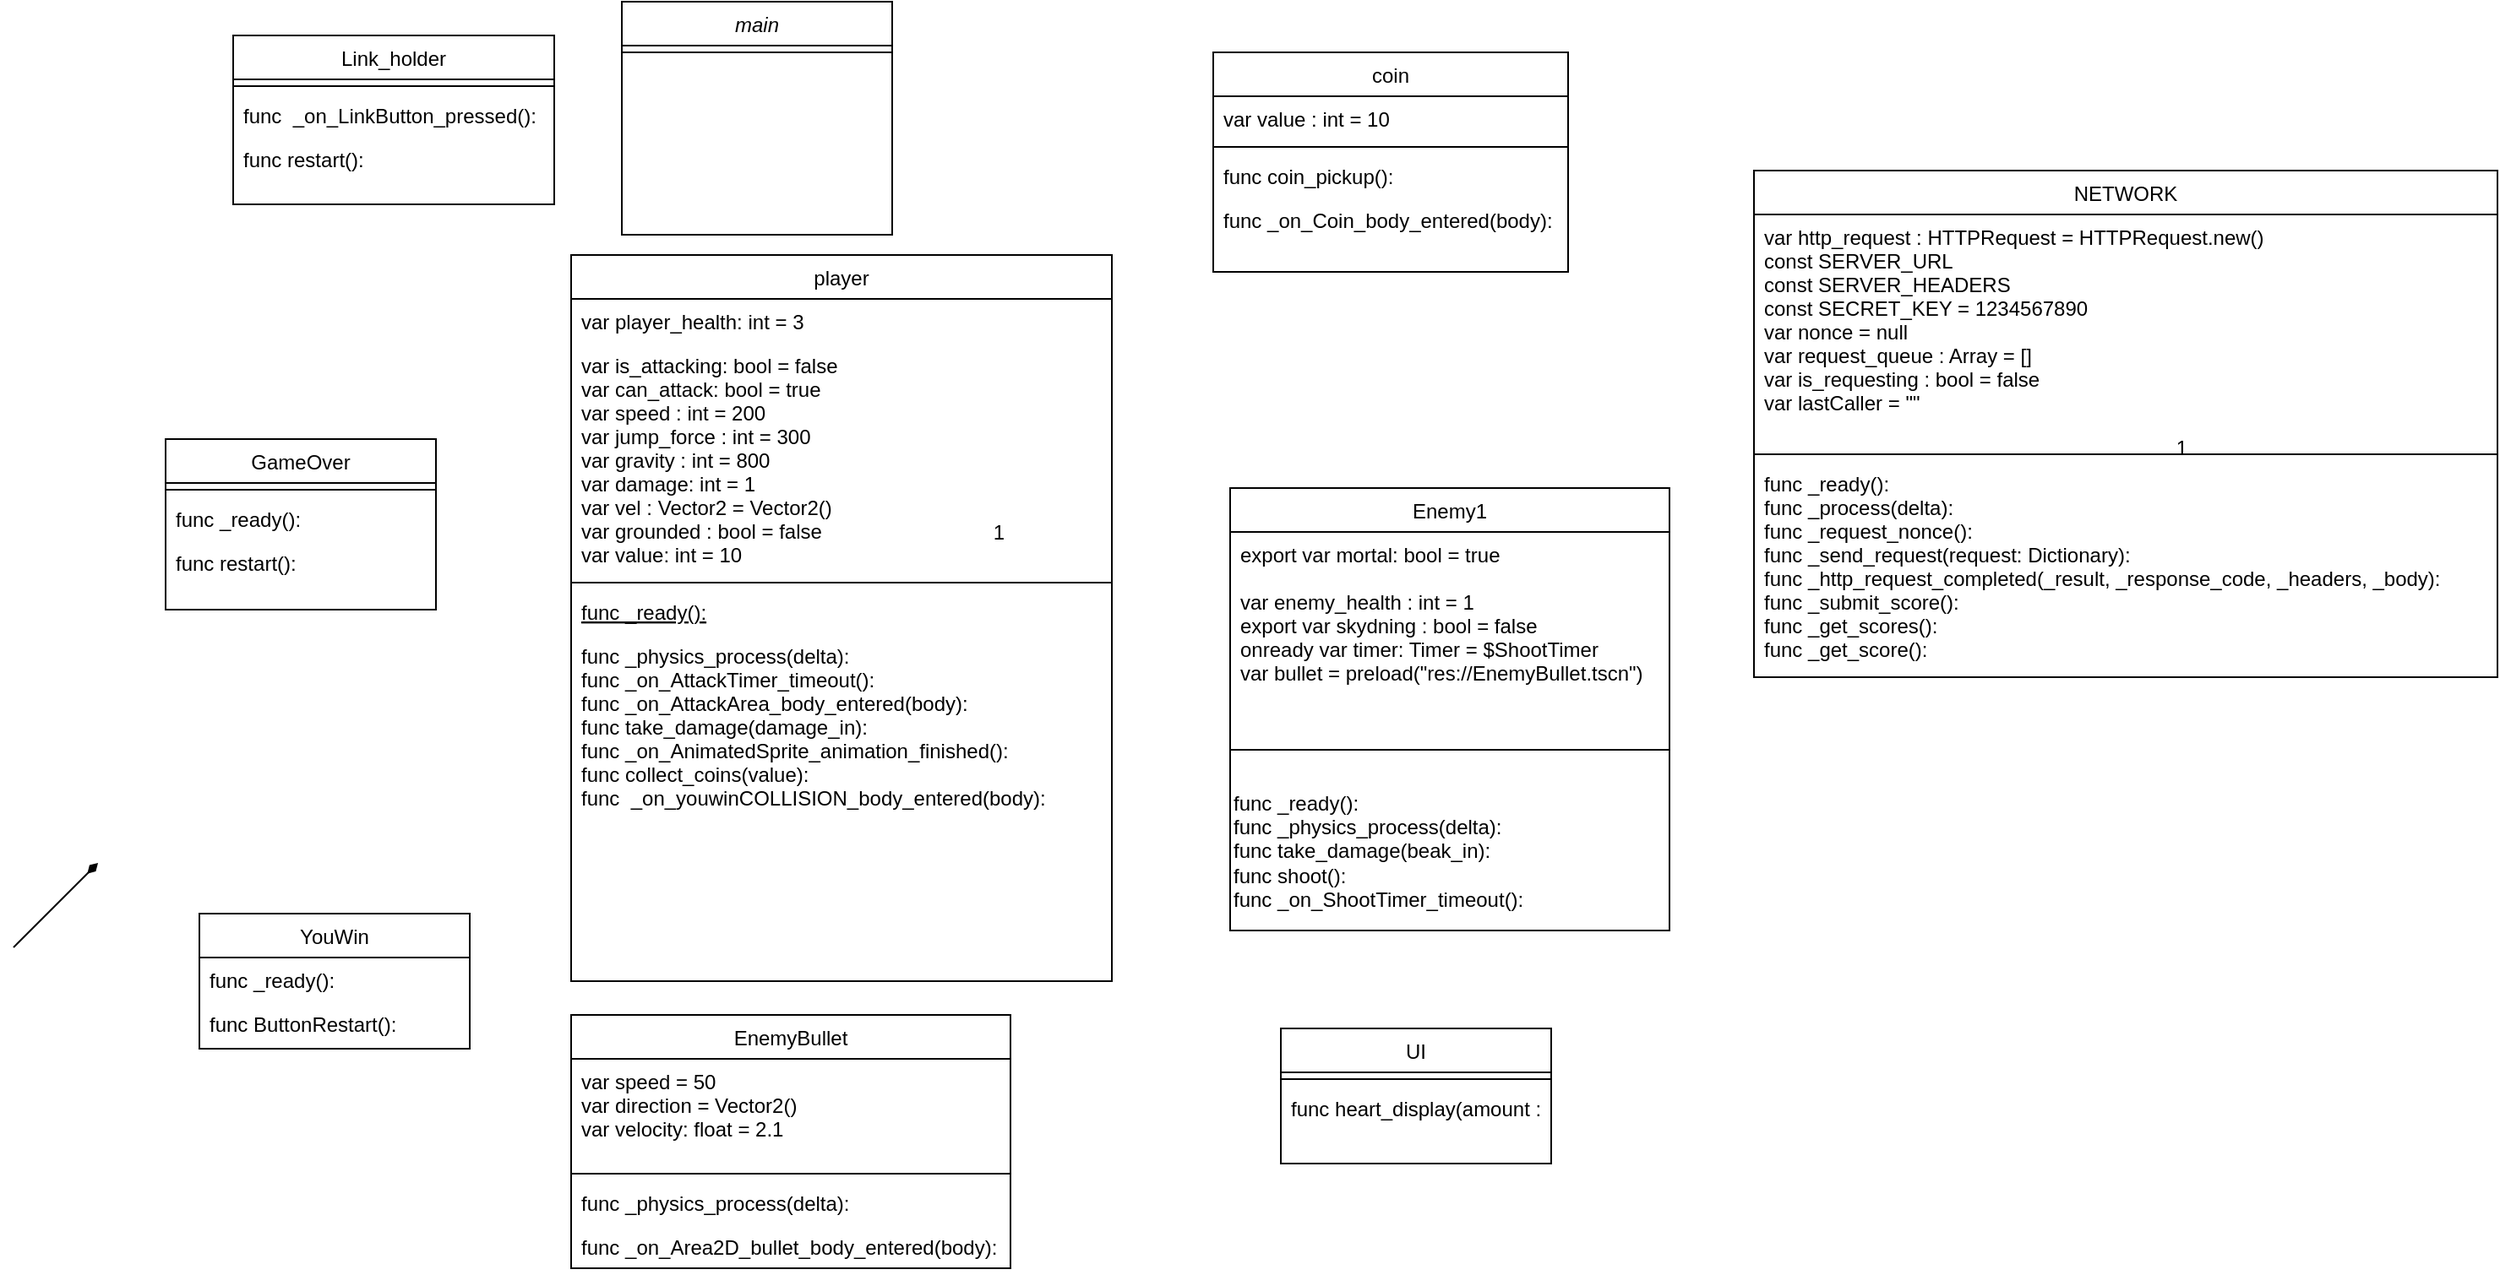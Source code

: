 <mxfile version="24.2.3" type="github">
  <diagram id="C5RBs43oDa-KdzZeNtuy" name="Page-1">
    <mxGraphModel dx="2812" dy="1233" grid="1" gridSize="10" guides="1" tooltips="1" connect="1" arrows="1" fold="1" page="1" pageScale="1" pageWidth="827" pageHeight="1169" math="0" shadow="0">
      <root>
        <mxCell id="WIyWlLk6GJQsqaUBKTNV-0" />
        <mxCell id="WIyWlLk6GJQsqaUBKTNV-1" parent="WIyWlLk6GJQsqaUBKTNV-0" />
        <mxCell id="zkfFHV4jXpPFQw0GAbJ--0" value="main&#xa;" style="swimlane;fontStyle=2;align=center;verticalAlign=top;childLayout=stackLayout;horizontal=1;startSize=26;horizontalStack=0;resizeParent=1;resizeLast=0;collapsible=1;marginBottom=0;rounded=0;shadow=0;strokeWidth=1;" parent="WIyWlLk6GJQsqaUBKTNV-1" vertex="1">
          <mxGeometry x="280" y="110" width="160" height="138" as="geometry">
            <mxRectangle x="230" y="140" width="160" height="26" as="alternateBounds" />
          </mxGeometry>
        </mxCell>
        <mxCell id="zkfFHV4jXpPFQw0GAbJ--4" value="" style="line;html=1;strokeWidth=1;align=left;verticalAlign=middle;spacingTop=-1;spacingLeft=3;spacingRight=3;rotatable=0;labelPosition=right;points=[];portConstraint=eastwest;" parent="zkfFHV4jXpPFQw0GAbJ--0" vertex="1">
          <mxGeometry y="26" width="160" height="8" as="geometry" />
        </mxCell>
        <mxCell id="zkfFHV4jXpPFQw0GAbJ--6" value="player&#xa;" style="swimlane;fontStyle=0;align=center;verticalAlign=top;childLayout=stackLayout;horizontal=1;startSize=26;horizontalStack=0;resizeParent=1;resizeLast=0;collapsible=1;marginBottom=0;rounded=0;shadow=0;strokeWidth=1;" parent="WIyWlLk6GJQsqaUBKTNV-1" vertex="1">
          <mxGeometry x="250" y="260" width="320" height="430" as="geometry">
            <mxRectangle x="130" y="380" width="160" height="26" as="alternateBounds" />
          </mxGeometry>
        </mxCell>
        <mxCell id="zkfFHV4jXpPFQw0GAbJ--7" value="var player_health: int = 3" style="text;align=left;verticalAlign=top;spacingLeft=4;spacingRight=4;overflow=hidden;rotatable=0;points=[[0,0.5],[1,0.5]];portConstraint=eastwest;" parent="zkfFHV4jXpPFQw0GAbJ--6" vertex="1">
          <mxGeometry y="26" width="320" height="26" as="geometry" />
        </mxCell>
        <mxCell id="zkfFHV4jXpPFQw0GAbJ--8" value="var is_attacking: bool = false&#xa;var can_attack: bool = true&#xa;var speed : int = 200&#xa;var jump_force : int = 300&#xa;var gravity : int = 800&#xa;var damage: int = 1&#xa;var vel : Vector2 = Vector2()&#xa;var grounded : bool = false&#xa;var value: int = 10" style="text;align=left;verticalAlign=top;spacingLeft=4;spacingRight=4;overflow=hidden;rotatable=0;points=[[0,0.5],[1,0.5]];portConstraint=eastwest;rounded=0;shadow=0;html=0;" parent="zkfFHV4jXpPFQw0GAbJ--6" vertex="1">
          <mxGeometry y="52" width="320" height="138" as="geometry" />
        </mxCell>
        <mxCell id="zkfFHV4jXpPFQw0GAbJ--9" value="" style="line;html=1;strokeWidth=1;align=left;verticalAlign=middle;spacingTop=-1;spacingLeft=3;spacingRight=3;rotatable=0;labelPosition=right;points=[];portConstraint=eastwest;" parent="zkfFHV4jXpPFQw0GAbJ--6" vertex="1">
          <mxGeometry y="190" width="320" height="8" as="geometry" />
        </mxCell>
        <mxCell id="zkfFHV4jXpPFQw0GAbJ--10" value="func _ready():&#xa;&#xa;" style="text;align=left;verticalAlign=top;spacingLeft=4;spacingRight=4;overflow=hidden;rotatable=0;points=[[0,0.5],[1,0.5]];portConstraint=eastwest;fontStyle=4" parent="zkfFHV4jXpPFQw0GAbJ--6" vertex="1">
          <mxGeometry y="198" width="320" height="26" as="geometry" />
        </mxCell>
        <mxCell id="zkfFHV4jXpPFQw0GAbJ--11" value="func _physics_process(delta):&#xa;func _on_AttackTimer_timeout():&#xa;func _on_AttackArea_body_entered(body):&#xa;func take_damage(damage_in):&#xa;func _on_AnimatedSprite_animation_finished():&#xa;func collect_coins(value):&#xa;func  _on_youwinCOLLISION_body_entered(body):&#xa;&#xa;" style="text;align=left;verticalAlign=top;spacingLeft=4;spacingRight=4;overflow=hidden;rotatable=0;points=[[0,0.5],[1,0.5]];portConstraint=eastwest;" parent="zkfFHV4jXpPFQw0GAbJ--6" vertex="1">
          <mxGeometry y="224" width="320" height="116" as="geometry" />
        </mxCell>
        <mxCell id="zkfFHV4jXpPFQw0GAbJ--13" value="Enemy1" style="swimlane;fontStyle=0;align=center;verticalAlign=top;childLayout=stackLayout;horizontal=1;startSize=26;horizontalStack=0;resizeParent=1;resizeLast=0;collapsible=1;marginBottom=0;rounded=0;shadow=0;strokeWidth=1;" parent="WIyWlLk6GJQsqaUBKTNV-1" vertex="1">
          <mxGeometry x="640" y="398" width="260" height="262" as="geometry">
            <mxRectangle x="340" y="380" width="170" height="26" as="alternateBounds" />
          </mxGeometry>
        </mxCell>
        <mxCell id="zkfFHV4jXpPFQw0GAbJ--14" value="export var mortal: bool = true&#xa;&#xa;var enemy_health : int = 1&#xa;export var skydning : bool = false&#xa;onready var timer: Timer = $ShootTimer&#xa;var bullet = preload(&quot;res://EnemyBullet.tscn&quot;)" style="text;align=left;verticalAlign=top;spacingLeft=4;spacingRight=4;overflow=hidden;rotatable=0;points=[[0,0.5],[1,0.5]];portConstraint=eastwest;" parent="zkfFHV4jXpPFQw0GAbJ--13" vertex="1">
          <mxGeometry y="26" width="260" height="114" as="geometry" />
        </mxCell>
        <mxCell id="zkfFHV4jXpPFQw0GAbJ--15" value="" style="line;html=1;strokeWidth=1;align=left;verticalAlign=middle;spacingTop=-1;spacingLeft=3;spacingRight=3;rotatable=0;labelPosition=right;points=[];portConstraint=eastwest;" parent="zkfFHV4jXpPFQw0GAbJ--13" vertex="1">
          <mxGeometry y="140" width="260" height="30" as="geometry" />
        </mxCell>
        <mxCell id="t5_7RZDdP1yoLGq22iZe-55" value="func _ready():&lt;br&gt;func _physics_process(delta):&lt;br&gt;func take_damage(beak_in):&lt;br&gt;func shoot():&lt;br&gt;func _on_ShootTimer_timeout():" style="text;html=1;align=left;verticalAlign=middle;resizable=0;points=[];autosize=1;strokeColor=none;fillColor=none;" vertex="1" parent="zkfFHV4jXpPFQw0GAbJ--13">
          <mxGeometry y="170" width="260" height="90" as="geometry" />
        </mxCell>
        <mxCell id="zkfFHV4jXpPFQw0GAbJ--17" value="coin&#xa;" style="swimlane;fontStyle=0;align=center;verticalAlign=top;childLayout=stackLayout;horizontal=1;startSize=26;horizontalStack=0;resizeParent=1;resizeLast=0;collapsible=1;marginBottom=0;rounded=0;shadow=0;strokeWidth=1;" parent="WIyWlLk6GJQsqaUBKTNV-1" vertex="1">
          <mxGeometry x="630" y="140" width="210" height="130" as="geometry">
            <mxRectangle x="550" y="140" width="160" height="26" as="alternateBounds" />
          </mxGeometry>
        </mxCell>
        <mxCell id="zkfFHV4jXpPFQw0GAbJ--18" value="var value : int = 10" style="text;align=left;verticalAlign=top;spacingLeft=4;spacingRight=4;overflow=hidden;rotatable=0;points=[[0,0.5],[1,0.5]];portConstraint=eastwest;" parent="zkfFHV4jXpPFQw0GAbJ--17" vertex="1">
          <mxGeometry y="26" width="210" height="26" as="geometry" />
        </mxCell>
        <mxCell id="zkfFHV4jXpPFQw0GAbJ--23" value="" style="line;html=1;strokeWidth=1;align=left;verticalAlign=middle;spacingTop=-1;spacingLeft=3;spacingRight=3;rotatable=0;labelPosition=right;points=[];portConstraint=eastwest;" parent="zkfFHV4jXpPFQw0GAbJ--17" vertex="1">
          <mxGeometry y="52" width="210" height="8" as="geometry" />
        </mxCell>
        <mxCell id="zkfFHV4jXpPFQw0GAbJ--24" value="func coin_pickup():" style="text;align=left;verticalAlign=top;spacingLeft=4;spacingRight=4;overflow=hidden;rotatable=0;points=[[0,0.5],[1,0.5]];portConstraint=eastwest;" parent="zkfFHV4jXpPFQw0GAbJ--17" vertex="1">
          <mxGeometry y="60" width="210" height="26" as="geometry" />
        </mxCell>
        <mxCell id="zkfFHV4jXpPFQw0GAbJ--25" value="func _on_Coin_body_entered(body):" style="text;align=left;verticalAlign=top;spacingLeft=4;spacingRight=4;overflow=hidden;rotatable=0;points=[[0,0.5],[1,0.5]];portConstraint=eastwest;" parent="zkfFHV4jXpPFQw0GAbJ--17" vertex="1">
          <mxGeometry y="86" width="210" height="26" as="geometry" />
        </mxCell>
        <mxCell id="t5_7RZDdP1yoLGq22iZe-0" value="EnemyBullet" style="swimlane;fontStyle=0;align=center;verticalAlign=top;childLayout=stackLayout;horizontal=1;startSize=26;horizontalStack=0;resizeParent=1;resizeLast=0;collapsible=1;marginBottom=0;rounded=0;shadow=0;strokeWidth=1;" vertex="1" parent="WIyWlLk6GJQsqaUBKTNV-1">
          <mxGeometry x="250" y="710" width="260" height="150" as="geometry">
            <mxRectangle x="550" y="140" width="160" height="26" as="alternateBounds" />
          </mxGeometry>
        </mxCell>
        <mxCell id="t5_7RZDdP1yoLGq22iZe-1" value="var speed = 50&#xa;var direction = Vector2()&#xa;var velocity: float = 2.1&#xa;" style="text;align=left;verticalAlign=top;spacingLeft=4;spacingRight=4;overflow=hidden;rotatable=0;points=[[0,0.5],[1,0.5]];portConstraint=eastwest;" vertex="1" parent="t5_7RZDdP1yoLGq22iZe-0">
          <mxGeometry y="26" width="260" height="64" as="geometry" />
        </mxCell>
        <mxCell id="t5_7RZDdP1yoLGq22iZe-6" value="" style="line;html=1;strokeWidth=1;align=left;verticalAlign=middle;spacingTop=-1;spacingLeft=3;spacingRight=3;rotatable=0;labelPosition=right;points=[];portConstraint=eastwest;" vertex="1" parent="t5_7RZDdP1yoLGq22iZe-0">
          <mxGeometry y="90" width="260" height="8" as="geometry" />
        </mxCell>
        <mxCell id="t5_7RZDdP1yoLGq22iZe-7" value="func _physics_process(delta):" style="text;align=left;verticalAlign=top;spacingLeft=4;spacingRight=4;overflow=hidden;rotatable=0;points=[[0,0.5],[1,0.5]];portConstraint=eastwest;" vertex="1" parent="t5_7RZDdP1yoLGq22iZe-0">
          <mxGeometry y="98" width="260" height="26" as="geometry" />
        </mxCell>
        <mxCell id="t5_7RZDdP1yoLGq22iZe-8" value="func _on_Area2D_bullet_body_entered(body):" style="text;align=left;verticalAlign=top;spacingLeft=4;spacingRight=4;overflow=hidden;rotatable=0;points=[[0,0.5],[1,0.5]];portConstraint=eastwest;" vertex="1" parent="t5_7RZDdP1yoLGq22iZe-0">
          <mxGeometry y="124" width="260" height="26" as="geometry" />
        </mxCell>
        <mxCell id="t5_7RZDdP1yoLGq22iZe-10" value="YouWin" style="swimlane;fontStyle=0;align=center;verticalAlign=top;childLayout=stackLayout;horizontal=1;startSize=26;horizontalStack=0;resizeParent=1;resizeLast=0;collapsible=1;marginBottom=0;rounded=0;shadow=0;strokeWidth=1;" vertex="1" parent="WIyWlLk6GJQsqaUBKTNV-1">
          <mxGeometry x="30" y="650" width="160" height="80" as="geometry">
            <mxRectangle x="550" y="140" width="160" height="26" as="alternateBounds" />
          </mxGeometry>
        </mxCell>
        <mxCell id="t5_7RZDdP1yoLGq22iZe-17" value="func _ready():" style="text;align=left;verticalAlign=top;spacingLeft=4;spacingRight=4;overflow=hidden;rotatable=0;points=[[0,0.5],[1,0.5]];portConstraint=eastwest;" vertex="1" parent="t5_7RZDdP1yoLGq22iZe-10">
          <mxGeometry y="26" width="160" height="26" as="geometry" />
        </mxCell>
        <mxCell id="t5_7RZDdP1yoLGq22iZe-18" value="func ButtonRestart():" style="text;align=left;verticalAlign=top;spacingLeft=4;spacingRight=4;overflow=hidden;rotatable=0;points=[[0,0.5],[1,0.5]];portConstraint=eastwest;" vertex="1" parent="t5_7RZDdP1yoLGq22iZe-10">
          <mxGeometry y="52" width="160" height="26" as="geometry" />
        </mxCell>
        <mxCell id="t5_7RZDdP1yoLGq22iZe-20" value="GameOver" style="swimlane;fontStyle=0;align=center;verticalAlign=top;childLayout=stackLayout;horizontal=1;startSize=26;horizontalStack=0;resizeParent=1;resizeLast=0;collapsible=1;marginBottom=0;rounded=0;shadow=0;strokeWidth=1;" vertex="1" parent="WIyWlLk6GJQsqaUBKTNV-1">
          <mxGeometry x="10" y="369" width="160" height="101" as="geometry">
            <mxRectangle x="550" y="140" width="160" height="26" as="alternateBounds" />
          </mxGeometry>
        </mxCell>
        <mxCell id="t5_7RZDdP1yoLGq22iZe-26" value="" style="line;html=1;strokeWidth=1;align=left;verticalAlign=middle;spacingTop=-1;spacingLeft=3;spacingRight=3;rotatable=0;labelPosition=right;points=[];portConstraint=eastwest;" vertex="1" parent="t5_7RZDdP1yoLGq22iZe-20">
          <mxGeometry y="26" width="160" height="8" as="geometry" />
        </mxCell>
        <mxCell id="t5_7RZDdP1yoLGq22iZe-27" value="func _ready():" style="text;align=left;verticalAlign=top;spacingLeft=4;spacingRight=4;overflow=hidden;rotatable=0;points=[[0,0.5],[1,0.5]];portConstraint=eastwest;" vertex="1" parent="t5_7RZDdP1yoLGq22iZe-20">
          <mxGeometry y="34" width="160" height="26" as="geometry" />
        </mxCell>
        <mxCell id="t5_7RZDdP1yoLGq22iZe-28" value="func restart():" style="text;align=left;verticalAlign=top;spacingLeft=4;spacingRight=4;overflow=hidden;rotatable=0;points=[[0,0.5],[1,0.5]];portConstraint=eastwest;" vertex="1" parent="t5_7RZDdP1yoLGq22iZe-20">
          <mxGeometry y="60" width="160" height="26" as="geometry" />
        </mxCell>
        <mxCell id="t5_7RZDdP1yoLGq22iZe-30" value="Link_holder" style="swimlane;fontStyle=0;align=center;verticalAlign=top;childLayout=stackLayout;horizontal=1;startSize=26;horizontalStack=0;resizeParent=1;resizeLast=0;collapsible=1;marginBottom=0;rounded=0;shadow=0;strokeWidth=1;" vertex="1" parent="WIyWlLk6GJQsqaUBKTNV-1">
          <mxGeometry x="50" y="130" width="190" height="100" as="geometry">
            <mxRectangle x="550" y="140" width="160" height="26" as="alternateBounds" />
          </mxGeometry>
        </mxCell>
        <mxCell id="t5_7RZDdP1yoLGq22iZe-36" value="" style="line;html=1;strokeWidth=1;align=left;verticalAlign=middle;spacingTop=-1;spacingLeft=3;spacingRight=3;rotatable=0;labelPosition=right;points=[];portConstraint=eastwest;" vertex="1" parent="t5_7RZDdP1yoLGq22iZe-30">
          <mxGeometry y="26" width="190" height="8" as="geometry" />
        </mxCell>
        <mxCell id="t5_7RZDdP1yoLGq22iZe-37" value="func  _on_LinkButton_pressed():" style="text;align=left;verticalAlign=top;spacingLeft=4;spacingRight=4;overflow=hidden;rotatable=0;points=[[0,0.5],[1,0.5]];portConstraint=eastwest;" vertex="1" parent="t5_7RZDdP1yoLGq22iZe-30">
          <mxGeometry y="34" width="190" height="26" as="geometry" />
        </mxCell>
        <mxCell id="t5_7RZDdP1yoLGq22iZe-38" value="func restart():" style="text;align=left;verticalAlign=top;spacingLeft=4;spacingRight=4;overflow=hidden;rotatable=0;points=[[0,0.5],[1,0.5]];portConstraint=eastwest;" vertex="1" parent="t5_7RZDdP1yoLGq22iZe-30">
          <mxGeometry y="60" width="190" height="26" as="geometry" />
        </mxCell>
        <mxCell id="t5_7RZDdP1yoLGq22iZe-40" value="UI" style="swimlane;fontStyle=0;align=center;verticalAlign=top;childLayout=stackLayout;horizontal=1;startSize=26;horizontalStack=0;resizeParent=1;resizeLast=0;collapsible=1;marginBottom=0;rounded=0;shadow=0;strokeWidth=1;" vertex="1" parent="WIyWlLk6GJQsqaUBKTNV-1">
          <mxGeometry x="670" y="718" width="160" height="80" as="geometry">
            <mxRectangle x="550" y="140" width="160" height="26" as="alternateBounds" />
          </mxGeometry>
        </mxCell>
        <mxCell id="t5_7RZDdP1yoLGq22iZe-46" value="" style="line;html=1;strokeWidth=1;align=left;verticalAlign=middle;spacingTop=-1;spacingLeft=3;spacingRight=3;rotatable=0;labelPosition=right;points=[];portConstraint=eastwest;" vertex="1" parent="t5_7RZDdP1yoLGq22iZe-40">
          <mxGeometry y="26" width="160" height="8" as="geometry" />
        </mxCell>
        <mxCell id="t5_7RZDdP1yoLGq22iZe-47" value="func heart_display(amount : int):" style="text;align=left;verticalAlign=top;spacingLeft=4;spacingRight=4;overflow=hidden;rotatable=0;points=[[0,0.5],[1,0.5]];portConstraint=eastwest;" vertex="1" parent="t5_7RZDdP1yoLGq22iZe-40">
          <mxGeometry y="34" width="160" height="26" as="geometry" />
        </mxCell>
        <mxCell id="t5_7RZDdP1yoLGq22iZe-49" value="1" style="resizable=0;align=right;verticalAlign=bottom;labelBackgroundColor=none;fontSize=12;" connectable="0" vertex="1" parent="WIyWlLk6GJQsqaUBKTNV-1">
          <mxGeometry x="508" y="433" as="geometry" />
        </mxCell>
        <mxCell id="t5_7RZDdP1yoLGq22iZe-50" value="" style="endArrow=diamondThin;html=1;rounded=0;endFill=1;" edge="1" parent="WIyWlLk6GJQsqaUBKTNV-1">
          <mxGeometry width="50" height="50" relative="1" as="geometry">
            <mxPoint x="-80" y="670" as="sourcePoint" />
            <mxPoint x="-30" y="620" as="targetPoint" />
          </mxGeometry>
        </mxCell>
        <mxCell id="t5_7RZDdP1yoLGq22iZe-56" value="NETWORK" style="swimlane;fontStyle=0;align=center;verticalAlign=top;childLayout=stackLayout;horizontal=1;startSize=26;horizontalStack=0;resizeParent=1;resizeLast=0;collapsible=1;marginBottom=0;rounded=0;shadow=0;strokeWidth=1;" vertex="1" parent="WIyWlLk6GJQsqaUBKTNV-1">
          <mxGeometry x="950" y="210" width="440" height="300" as="geometry">
            <mxRectangle x="130" y="380" width="160" height="26" as="alternateBounds" />
          </mxGeometry>
        </mxCell>
        <mxCell id="t5_7RZDdP1yoLGq22iZe-58" value="var http_request : HTTPRequest = HTTPRequest.new()&#xa;const SERVER_URL &#xa;const SERVER_HEADERS &#xa;const SECRET_KEY = 1234567890&#xa;var nonce = null&#xa;var request_queue : Array = []&#xa;var is_requesting : bool = false&#xa;var lastCaller = &quot;&quot;" style="text;align=left;verticalAlign=top;spacingLeft=4;spacingRight=4;overflow=hidden;rotatable=0;points=[[0,0.5],[1,0.5]];portConstraint=eastwest;rounded=0;shadow=0;html=0;" vertex="1" parent="t5_7RZDdP1yoLGq22iZe-56">
          <mxGeometry y="26" width="440" height="138" as="geometry" />
        </mxCell>
        <mxCell id="t5_7RZDdP1yoLGq22iZe-59" value="" style="line;html=1;strokeWidth=1;align=left;verticalAlign=middle;spacingTop=-1;spacingLeft=3;spacingRight=3;rotatable=0;labelPosition=right;points=[];portConstraint=eastwest;" vertex="1" parent="t5_7RZDdP1yoLGq22iZe-56">
          <mxGeometry y="164" width="440" height="8" as="geometry" />
        </mxCell>
        <mxCell id="t5_7RZDdP1yoLGq22iZe-61" value="func _ready():&#xa;func _process(delta):&#xa;func _request_nonce():&#xa;func _send_request(request: Dictionary):&#xa;func _http_request_completed(_result, _response_code, _headers, _body):&#xa;func _submit_score():&#xa;func _get_scores():&#xa;func _get_score():&#xa;func _get_player():&#xa;&#xa;" style="text;align=left;verticalAlign=top;spacingLeft=4;spacingRight=4;overflow=hidden;rotatable=0;points=[[0,0.5],[1,0.5]];portConstraint=eastwest;" vertex="1" parent="t5_7RZDdP1yoLGq22iZe-56">
          <mxGeometry y="172" width="440" height="116" as="geometry" />
        </mxCell>
        <mxCell id="t5_7RZDdP1yoLGq22iZe-62" value="1" style="resizable=0;align=right;verticalAlign=bottom;labelBackgroundColor=none;fontSize=12;" connectable="0" vertex="1" parent="WIyWlLk6GJQsqaUBKTNV-1">
          <mxGeometry x="1208" y="383" as="geometry" />
        </mxCell>
      </root>
    </mxGraphModel>
  </diagram>
</mxfile>
